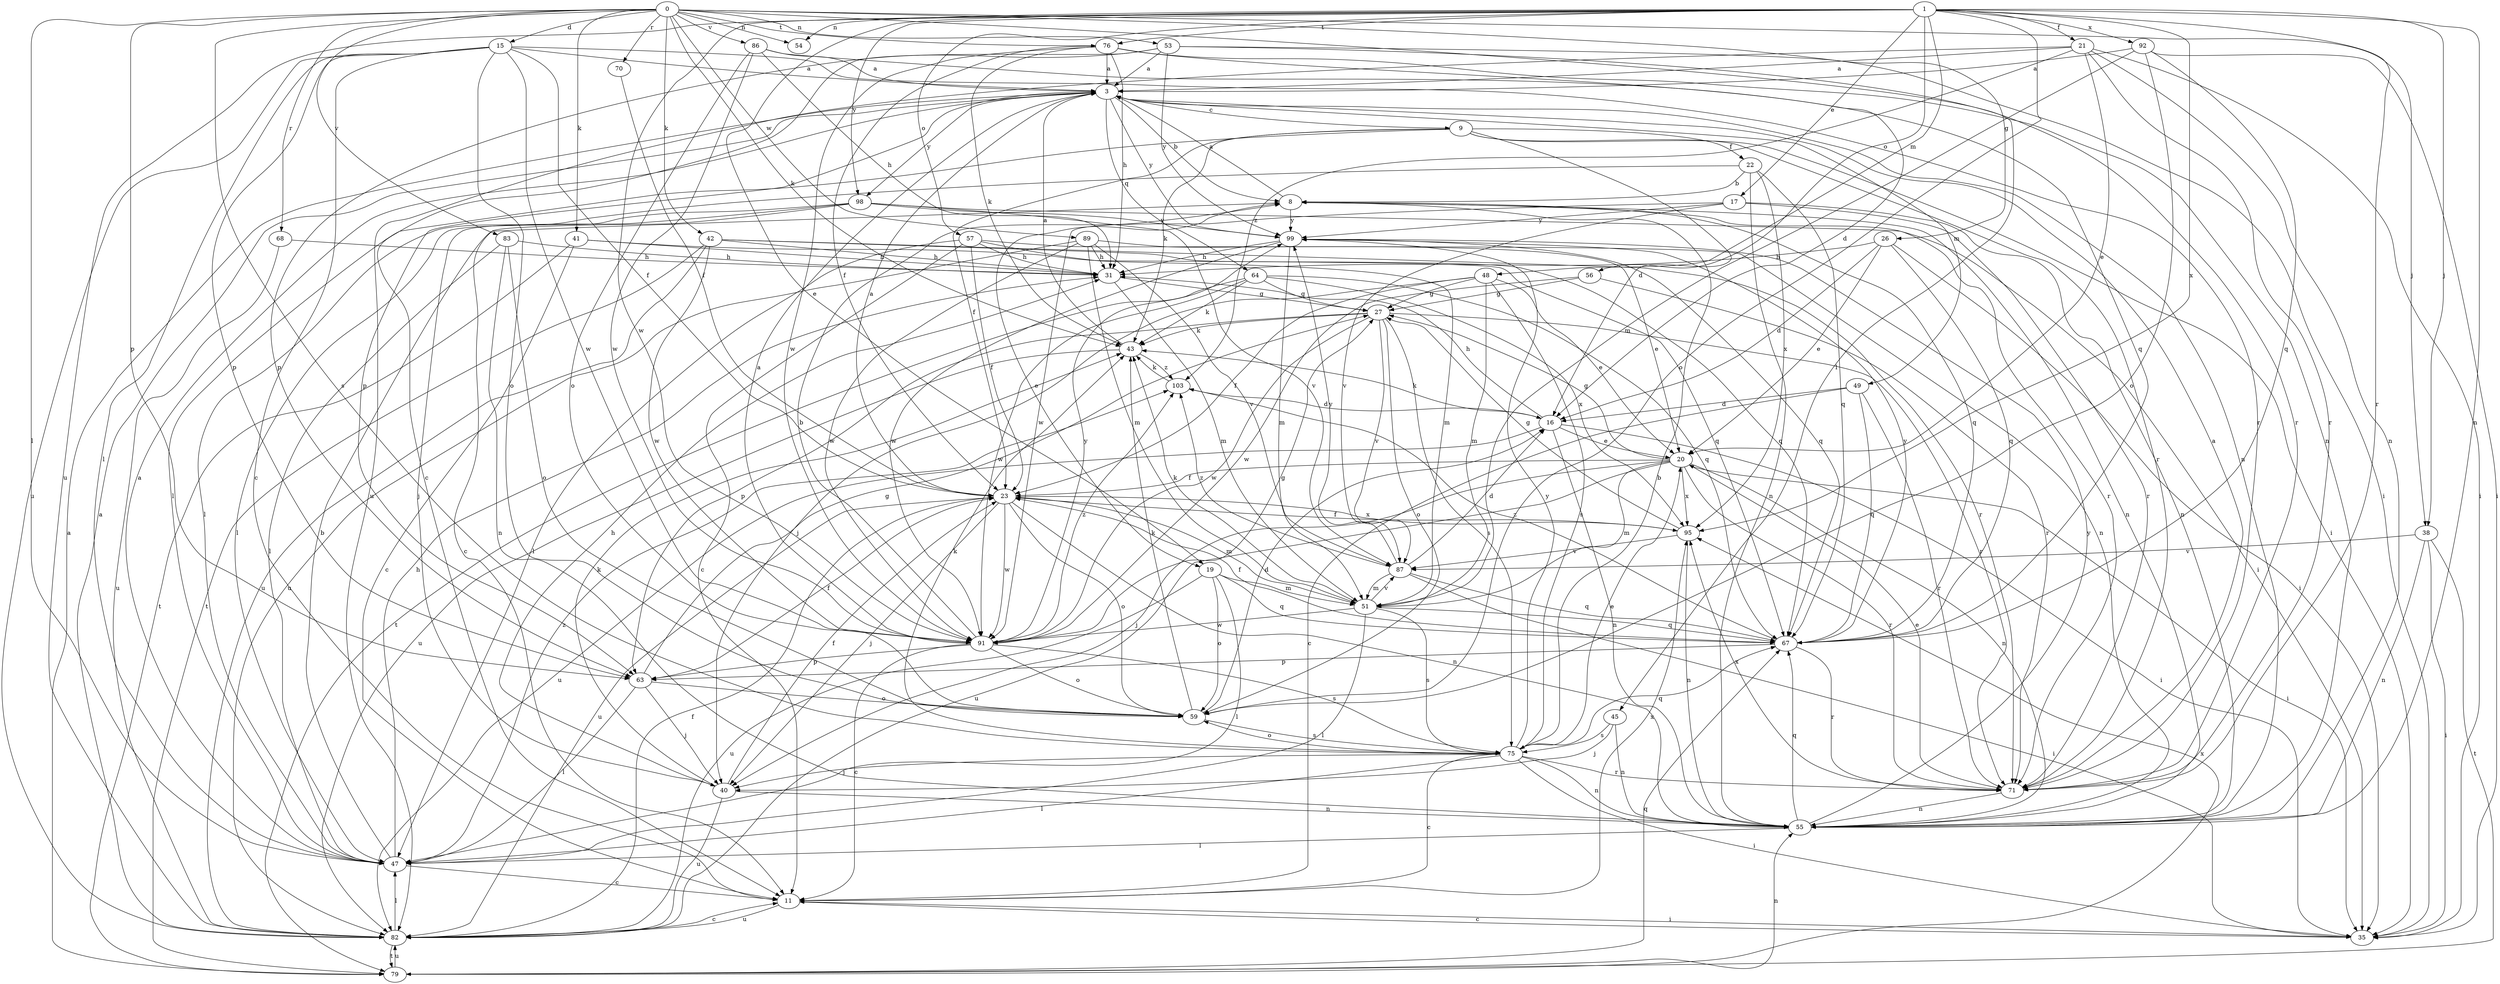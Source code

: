strict digraph  {
0;
1;
3;
8;
9;
11;
15;
16;
17;
19;
20;
21;
22;
23;
26;
27;
31;
35;
38;
40;
41;
42;
43;
45;
47;
48;
49;
51;
53;
54;
55;
56;
57;
59;
63;
64;
67;
68;
70;
71;
75;
76;
79;
82;
83;
86;
87;
89;
91;
92;
95;
98;
99;
103;
0 -> 15  [label=d];
0 -> 26  [label=g];
0 -> 38  [label=j];
0 -> 41  [label=k];
0 -> 42  [label=k];
0 -> 43  [label=k];
0 -> 45  [label=l];
0 -> 47  [label=l];
0 -> 53  [label=n];
0 -> 54  [label=n];
0 -> 63  [label=p];
0 -> 68  [label=r];
0 -> 70  [label=r];
0 -> 75  [label=s];
0 -> 76  [label=t];
0 -> 83  [label=v];
0 -> 86  [label=v];
0 -> 89  [label=w];
1 -> 17  [label=e];
1 -> 19  [label=e];
1 -> 21  [label=f];
1 -> 38  [label=j];
1 -> 48  [label=m];
1 -> 54  [label=n];
1 -> 55  [label=n];
1 -> 56  [label=o];
1 -> 57  [label=o];
1 -> 59  [label=o];
1 -> 71  [label=r];
1 -> 76  [label=t];
1 -> 82  [label=u];
1 -> 91  [label=w];
1 -> 92  [label=x];
1 -> 95  [label=x];
1 -> 98  [label=y];
3 -> 8  [label=b];
3 -> 9  [label=c];
3 -> 49  [label=m];
3 -> 55  [label=n];
3 -> 63  [label=p];
3 -> 64  [label=q];
3 -> 98  [label=y];
3 -> 99  [label=y];
8 -> 3  [label=a];
8 -> 19  [label=e];
8 -> 55  [label=n];
8 -> 67  [label=q];
8 -> 71  [label=r];
8 -> 99  [label=y];
9 -> 16  [label=d];
9 -> 22  [label=f];
9 -> 23  [label=f];
9 -> 35  [label=i];
9 -> 43  [label=k];
9 -> 47  [label=l];
9 -> 71  [label=r];
11 -> 35  [label=i];
11 -> 82  [label=u];
11 -> 95  [label=x];
15 -> 3  [label=a];
15 -> 11  [label=c];
15 -> 23  [label=f];
15 -> 47  [label=l];
15 -> 59  [label=o];
15 -> 63  [label=p];
15 -> 71  [label=r];
15 -> 82  [label=u];
15 -> 91  [label=w];
16 -> 20  [label=e];
16 -> 31  [label=h];
16 -> 35  [label=i];
16 -> 43  [label=k];
16 -> 55  [label=n];
16 -> 82  [label=u];
17 -> 55  [label=n];
17 -> 71  [label=r];
17 -> 87  [label=v];
17 -> 91  [label=w];
17 -> 99  [label=y];
19 -> 47  [label=l];
19 -> 51  [label=m];
19 -> 59  [label=o];
19 -> 67  [label=q];
19 -> 82  [label=u];
20 -> 23  [label=f];
20 -> 27  [label=g];
20 -> 35  [label=i];
20 -> 40  [label=j];
20 -> 51  [label=m];
20 -> 55  [label=n];
20 -> 71  [label=r];
20 -> 82  [label=u];
20 -> 95  [label=x];
21 -> 3  [label=a];
21 -> 20  [label=e];
21 -> 35  [label=i];
21 -> 55  [label=n];
21 -> 71  [label=r];
21 -> 82  [label=u];
21 -> 103  [label=z];
22 -> 8  [label=b];
22 -> 47  [label=l];
22 -> 55  [label=n];
22 -> 67  [label=q];
22 -> 95  [label=x];
23 -> 3  [label=a];
23 -> 40  [label=j];
23 -> 51  [label=m];
23 -> 55  [label=n];
23 -> 59  [label=o];
23 -> 82  [label=u];
23 -> 91  [label=w];
23 -> 95  [label=x];
26 -> 16  [label=d];
26 -> 20  [label=e];
26 -> 31  [label=h];
26 -> 35  [label=i];
26 -> 67  [label=q];
27 -> 43  [label=k];
27 -> 59  [label=o];
27 -> 63  [label=p];
27 -> 71  [label=r];
27 -> 75  [label=s];
27 -> 87  [label=v];
27 -> 91  [label=w];
31 -> 27  [label=g];
31 -> 51  [label=m];
35 -> 11  [label=c];
38 -> 35  [label=i];
38 -> 55  [label=n];
38 -> 79  [label=t];
38 -> 87  [label=v];
40 -> 23  [label=f];
40 -> 31  [label=h];
40 -> 43  [label=k];
40 -> 55  [label=n];
40 -> 82  [label=u];
41 -> 11  [label=c];
41 -> 31  [label=h];
41 -> 67  [label=q];
41 -> 79  [label=t];
42 -> 31  [label=h];
42 -> 67  [label=q];
42 -> 71  [label=r];
42 -> 79  [label=t];
42 -> 82  [label=u];
42 -> 91  [label=w];
43 -> 3  [label=a];
43 -> 82  [label=u];
43 -> 103  [label=z];
45 -> 40  [label=j];
45 -> 55  [label=n];
45 -> 75  [label=s];
47 -> 3  [label=a];
47 -> 8  [label=b];
47 -> 11  [label=c];
47 -> 31  [label=h];
47 -> 103  [label=z];
48 -> 20  [label=e];
48 -> 23  [label=f];
48 -> 27  [label=g];
48 -> 40  [label=j];
48 -> 51  [label=m];
48 -> 75  [label=s];
49 -> 11  [label=c];
49 -> 16  [label=d];
49 -> 67  [label=q];
49 -> 71  [label=r];
51 -> 43  [label=k];
51 -> 47  [label=l];
51 -> 67  [label=q];
51 -> 75  [label=s];
51 -> 87  [label=v];
51 -> 91  [label=w];
53 -> 3  [label=a];
53 -> 11  [label=c];
53 -> 35  [label=i];
53 -> 63  [label=p];
53 -> 71  [label=r];
53 -> 99  [label=y];
55 -> 47  [label=l];
55 -> 67  [label=q];
55 -> 99  [label=y];
56 -> 27  [label=g];
56 -> 71  [label=r];
56 -> 91  [label=w];
57 -> 11  [label=c];
57 -> 23  [label=f];
57 -> 31  [label=h];
57 -> 47  [label=l];
57 -> 51  [label=m];
57 -> 55  [label=n];
59 -> 16  [label=d];
59 -> 43  [label=k];
59 -> 75  [label=s];
63 -> 23  [label=f];
63 -> 27  [label=g];
63 -> 40  [label=j];
63 -> 47  [label=l];
63 -> 59  [label=o];
64 -> 27  [label=g];
64 -> 43  [label=k];
64 -> 67  [label=q];
64 -> 79  [label=t];
64 -> 91  [label=w];
64 -> 95  [label=x];
67 -> 23  [label=f];
67 -> 63  [label=p];
67 -> 71  [label=r];
67 -> 99  [label=y];
67 -> 103  [label=z];
68 -> 31  [label=h];
68 -> 82  [label=u];
70 -> 23  [label=f];
71 -> 3  [label=a];
71 -> 20  [label=e];
71 -> 55  [label=n];
71 -> 95  [label=x];
75 -> 8  [label=b];
75 -> 11  [label=c];
75 -> 20  [label=e];
75 -> 35  [label=i];
75 -> 40  [label=j];
75 -> 43  [label=k];
75 -> 47  [label=l];
75 -> 55  [label=n];
75 -> 59  [label=o];
75 -> 67  [label=q];
75 -> 71  [label=r];
75 -> 99  [label=y];
76 -> 3  [label=a];
76 -> 16  [label=d];
76 -> 23  [label=f];
76 -> 31  [label=h];
76 -> 43  [label=k];
76 -> 55  [label=n];
76 -> 91  [label=w];
79 -> 3  [label=a];
79 -> 55  [label=n];
79 -> 67  [label=q];
79 -> 82  [label=u];
79 -> 95  [label=x];
82 -> 3  [label=a];
82 -> 11  [label=c];
82 -> 23  [label=f];
82 -> 47  [label=l];
82 -> 79  [label=t];
83 -> 31  [label=h];
83 -> 47  [label=l];
83 -> 55  [label=n];
83 -> 59  [label=o];
86 -> 3  [label=a];
86 -> 31  [label=h];
86 -> 59  [label=o];
86 -> 67  [label=q];
86 -> 91  [label=w];
87 -> 16  [label=d];
87 -> 35  [label=i];
87 -> 51  [label=m];
87 -> 67  [label=q];
87 -> 99  [label=y];
87 -> 103  [label=z];
89 -> 20  [label=e];
89 -> 31  [label=h];
89 -> 51  [label=m];
89 -> 82  [label=u];
89 -> 87  [label=v];
89 -> 91  [label=w];
91 -> 3  [label=a];
91 -> 8  [label=b];
91 -> 11  [label=c];
91 -> 27  [label=g];
91 -> 59  [label=o];
91 -> 63  [label=p];
91 -> 75  [label=s];
91 -> 99  [label=y];
91 -> 103  [label=z];
92 -> 3  [label=a];
92 -> 35  [label=i];
92 -> 51  [label=m];
92 -> 59  [label=o];
92 -> 67  [label=q];
95 -> 23  [label=f];
95 -> 27  [label=g];
95 -> 55  [label=n];
95 -> 87  [label=v];
98 -> 11  [label=c];
98 -> 35  [label=i];
98 -> 40  [label=j];
98 -> 47  [label=l];
98 -> 87  [label=v];
98 -> 99  [label=y];
99 -> 31  [label=h];
99 -> 51  [label=m];
99 -> 67  [label=q];
99 -> 91  [label=w];
103 -> 16  [label=d];
103 -> 43  [label=k];
}
